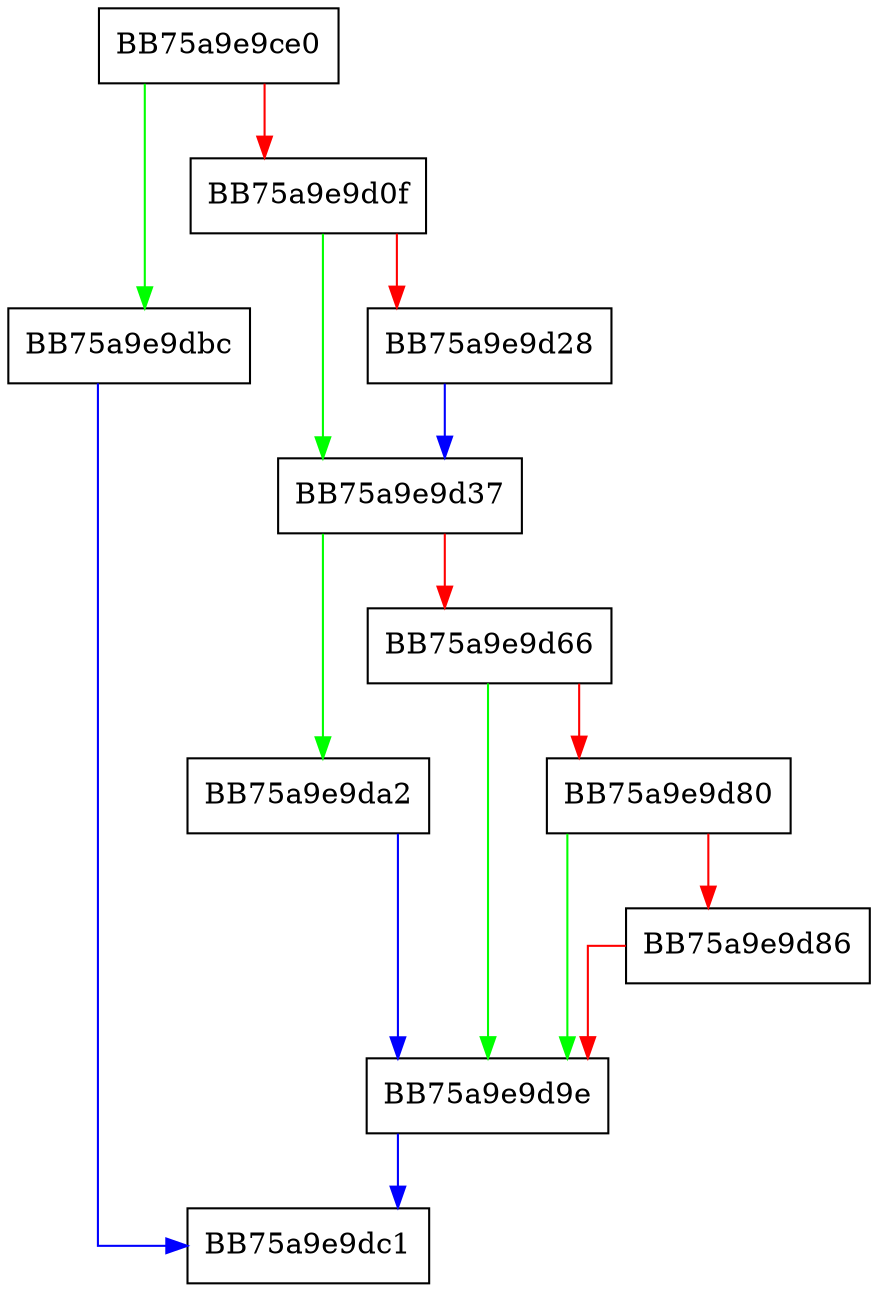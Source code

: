 digraph UtilSidFromRid {
  node [shape="box"];
  graph [splines=ortho];
  BB75a9e9ce0 -> BB75a9e9dbc [color="green"];
  BB75a9e9ce0 -> BB75a9e9d0f [color="red"];
  BB75a9e9d0f -> BB75a9e9d37 [color="green"];
  BB75a9e9d0f -> BB75a9e9d28 [color="red"];
  BB75a9e9d28 -> BB75a9e9d37 [color="blue"];
  BB75a9e9d37 -> BB75a9e9da2 [color="green"];
  BB75a9e9d37 -> BB75a9e9d66 [color="red"];
  BB75a9e9d66 -> BB75a9e9d9e [color="green"];
  BB75a9e9d66 -> BB75a9e9d80 [color="red"];
  BB75a9e9d80 -> BB75a9e9d9e [color="green"];
  BB75a9e9d80 -> BB75a9e9d86 [color="red"];
  BB75a9e9d86 -> BB75a9e9d9e [color="red"];
  BB75a9e9d9e -> BB75a9e9dc1 [color="blue"];
  BB75a9e9da2 -> BB75a9e9d9e [color="blue"];
  BB75a9e9dbc -> BB75a9e9dc1 [color="blue"];
}